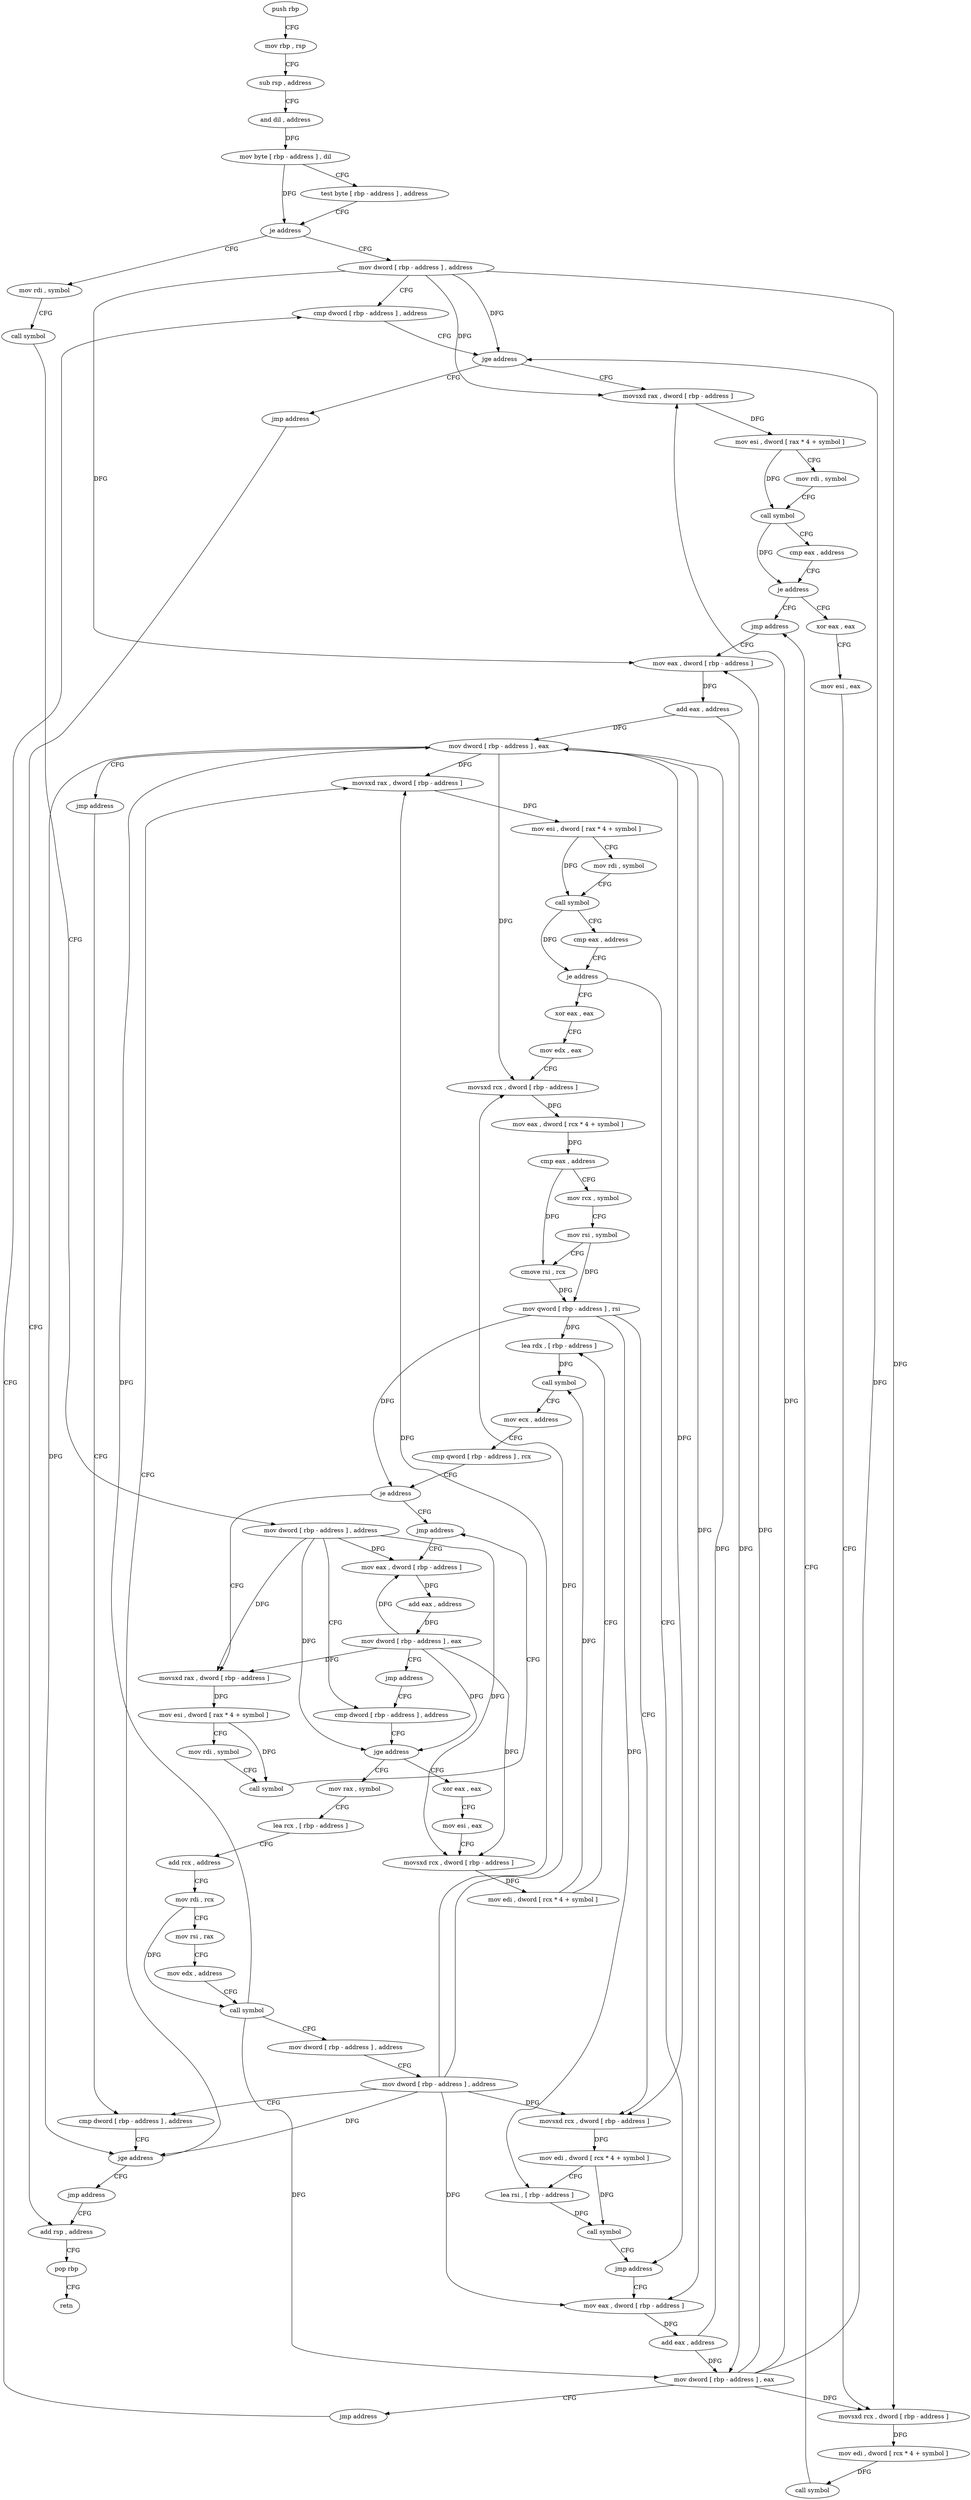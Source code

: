 digraph "func" {
"4225232" [label = "push rbp" ]
"4225233" [label = "mov rbp , rsp" ]
"4225236" [label = "sub rsp , address" ]
"4225243" [label = "and dil , address" ]
"4225247" [label = "mov byte [ rbp - address ] , dil" ]
"4225251" [label = "test byte [ rbp - address ] , address" ]
"4225255" [label = "je address" ]
"4225578" [label = "mov dword [ rbp - address ] , address" ]
"4225261" [label = "mov rdi , symbol" ]
"4225585" [label = "cmp dword [ rbp - address ] , address" ]
"4225271" [label = "call symbol" ]
"4225276" [label = "mov dword [ rbp - address ] , address" ]
"4225283" [label = "cmp dword [ rbp - address ] , address" ]
"4225669" [label = "jmp address" ]
"4225674" [label = "add rsp , address" ]
"4225595" [label = "movsxd rax , dword [ rbp - address ]" ]
"4225599" [label = "mov esi , dword [ rax * 4 + symbol ]" ]
"4225606" [label = "mov rdi , symbol" ]
"4225616" [label = "call symbol" ]
"4225621" [label = "cmp eax , address" ]
"4225624" [label = "je address" ]
"4225650" [label = "jmp address" ]
"4225630" [label = "xor eax , eax" ]
"4225383" [label = "mov rax , symbol" ]
"4225393" [label = "lea rcx , [ rbp - address ]" ]
"4225400" [label = "add rcx , address" ]
"4225407" [label = "mov rdi , rcx" ]
"4225410" [label = "mov rsi , rax" ]
"4225413" [label = "mov edx , address" ]
"4225418" [label = "call symbol" ]
"4225423" [label = "mov dword [ rbp - address ] , address" ]
"4225430" [label = "mov dword [ rbp - address ] , address" ]
"4225437" [label = "cmp dword [ rbp - address ] , address" ]
"4225293" [label = "xor eax , eax" ]
"4225295" [label = "mov esi , eax" ]
"4225297" [label = "movsxd rcx , dword [ rbp - address ]" ]
"4225301" [label = "mov edi , dword [ rcx * 4 + symbol ]" ]
"4225308" [label = "lea rdx , [ rbp - address ]" ]
"4225315" [label = "call symbol" ]
"4225320" [label = "mov ecx , address" ]
"4225325" [label = "cmp qword [ rbp - address ] , rcx" ]
"4225332" [label = "je address" ]
"4225364" [label = "jmp address" ]
"4225338" [label = "movsxd rax , dword [ rbp - address ]" ]
"4225681" [label = "pop rbp" ]
"4225682" [label = "retn" ]
"4225655" [label = "mov eax , dword [ rbp - address ]" ]
"4225632" [label = "mov esi , eax" ]
"4225634" [label = "movsxd rcx , dword [ rbp - address ]" ]
"4225638" [label = "mov edi , dword [ rcx * 4 + symbol ]" ]
"4225645" [label = "call symbol" ]
"4225573" [label = "jmp address" ]
"4225447" [label = "movsxd rax , dword [ rbp - address ]" ]
"4225451" [label = "mov esi , dword [ rax * 4 + symbol ]" ]
"4225458" [label = "mov rdi , symbol" ]
"4225468" [label = "call symbol" ]
"4225473" [label = "cmp eax , address" ]
"4225476" [label = "je address" ]
"4225554" [label = "jmp address" ]
"4225482" [label = "xor eax , eax" ]
"4225369" [label = "mov eax , dword [ rbp - address ]" ]
"4225342" [label = "mov esi , dword [ rax * 4 + symbol ]" ]
"4225349" [label = "mov rdi , symbol" ]
"4225359" [label = "call symbol" ]
"4225658" [label = "add eax , address" ]
"4225661" [label = "mov dword [ rbp - address ] , eax" ]
"4225664" [label = "jmp address" ]
"4225559" [label = "mov eax , dword [ rbp - address ]" ]
"4225484" [label = "mov edx , eax" ]
"4225486" [label = "movsxd rcx , dword [ rbp - address ]" ]
"4225490" [label = "mov eax , dword [ rcx * 4 + symbol ]" ]
"4225497" [label = "cmp eax , address" ]
"4225500" [label = "mov rcx , symbol" ]
"4225510" [label = "mov rsi , symbol" ]
"4225520" [label = "cmove rsi , rcx" ]
"4225524" [label = "mov qword [ rbp - address ] , rsi" ]
"4225531" [label = "movsxd rcx , dword [ rbp - address ]" ]
"4225535" [label = "mov edi , dword [ rcx * 4 + symbol ]" ]
"4225542" [label = "lea rsi , [ rbp - address ]" ]
"4225549" [label = "call symbol" ]
"4225372" [label = "add eax , address" ]
"4225375" [label = "mov dword [ rbp - address ] , eax" ]
"4225378" [label = "jmp address" ]
"4225589" [label = "jge address" ]
"4225562" [label = "add eax , address" ]
"4225565" [label = "mov dword [ rbp - address ] , eax" ]
"4225568" [label = "jmp address" ]
"4225287" [label = "jge address" ]
"4225441" [label = "jge address" ]
"4225232" -> "4225233" [ label = "CFG" ]
"4225233" -> "4225236" [ label = "CFG" ]
"4225236" -> "4225243" [ label = "CFG" ]
"4225243" -> "4225247" [ label = "DFG" ]
"4225247" -> "4225251" [ label = "CFG" ]
"4225247" -> "4225255" [ label = "DFG" ]
"4225251" -> "4225255" [ label = "CFG" ]
"4225255" -> "4225578" [ label = "CFG" ]
"4225255" -> "4225261" [ label = "CFG" ]
"4225578" -> "4225585" [ label = "CFG" ]
"4225578" -> "4225589" [ label = "DFG" ]
"4225578" -> "4225595" [ label = "DFG" ]
"4225578" -> "4225634" [ label = "DFG" ]
"4225578" -> "4225655" [ label = "DFG" ]
"4225261" -> "4225271" [ label = "CFG" ]
"4225585" -> "4225589" [ label = "CFG" ]
"4225271" -> "4225276" [ label = "CFG" ]
"4225276" -> "4225283" [ label = "CFG" ]
"4225276" -> "4225287" [ label = "DFG" ]
"4225276" -> "4225297" [ label = "DFG" ]
"4225276" -> "4225338" [ label = "DFG" ]
"4225276" -> "4225369" [ label = "DFG" ]
"4225283" -> "4225287" [ label = "CFG" ]
"4225669" -> "4225674" [ label = "CFG" ]
"4225674" -> "4225681" [ label = "CFG" ]
"4225595" -> "4225599" [ label = "DFG" ]
"4225599" -> "4225606" [ label = "CFG" ]
"4225599" -> "4225616" [ label = "DFG" ]
"4225606" -> "4225616" [ label = "CFG" ]
"4225616" -> "4225621" [ label = "CFG" ]
"4225616" -> "4225624" [ label = "DFG" ]
"4225621" -> "4225624" [ label = "CFG" ]
"4225624" -> "4225650" [ label = "CFG" ]
"4225624" -> "4225630" [ label = "CFG" ]
"4225650" -> "4225655" [ label = "CFG" ]
"4225630" -> "4225632" [ label = "CFG" ]
"4225383" -> "4225393" [ label = "CFG" ]
"4225393" -> "4225400" [ label = "CFG" ]
"4225400" -> "4225407" [ label = "CFG" ]
"4225407" -> "4225410" [ label = "CFG" ]
"4225407" -> "4225418" [ label = "DFG" ]
"4225410" -> "4225413" [ label = "CFG" ]
"4225413" -> "4225418" [ label = "CFG" ]
"4225418" -> "4225423" [ label = "CFG" ]
"4225418" -> "4225661" [ label = "DFG" ]
"4225418" -> "4225565" [ label = "DFG" ]
"4225423" -> "4225430" [ label = "CFG" ]
"4225430" -> "4225437" [ label = "CFG" ]
"4225430" -> "4225441" [ label = "DFG" ]
"4225430" -> "4225447" [ label = "DFG" ]
"4225430" -> "4225486" [ label = "DFG" ]
"4225430" -> "4225559" [ label = "DFG" ]
"4225430" -> "4225531" [ label = "DFG" ]
"4225437" -> "4225441" [ label = "CFG" ]
"4225293" -> "4225295" [ label = "CFG" ]
"4225295" -> "4225297" [ label = "CFG" ]
"4225297" -> "4225301" [ label = "DFG" ]
"4225301" -> "4225308" [ label = "CFG" ]
"4225301" -> "4225315" [ label = "DFG" ]
"4225308" -> "4225315" [ label = "DFG" ]
"4225315" -> "4225320" [ label = "CFG" ]
"4225320" -> "4225325" [ label = "CFG" ]
"4225325" -> "4225332" [ label = "CFG" ]
"4225332" -> "4225364" [ label = "CFG" ]
"4225332" -> "4225338" [ label = "CFG" ]
"4225364" -> "4225369" [ label = "CFG" ]
"4225338" -> "4225342" [ label = "DFG" ]
"4225681" -> "4225682" [ label = "CFG" ]
"4225655" -> "4225658" [ label = "DFG" ]
"4225632" -> "4225634" [ label = "CFG" ]
"4225634" -> "4225638" [ label = "DFG" ]
"4225638" -> "4225645" [ label = "DFG" ]
"4225645" -> "4225650" [ label = "CFG" ]
"4225573" -> "4225674" [ label = "CFG" ]
"4225447" -> "4225451" [ label = "DFG" ]
"4225451" -> "4225458" [ label = "CFG" ]
"4225451" -> "4225468" [ label = "DFG" ]
"4225458" -> "4225468" [ label = "CFG" ]
"4225468" -> "4225473" [ label = "CFG" ]
"4225468" -> "4225476" [ label = "DFG" ]
"4225473" -> "4225476" [ label = "CFG" ]
"4225476" -> "4225554" [ label = "CFG" ]
"4225476" -> "4225482" [ label = "CFG" ]
"4225554" -> "4225559" [ label = "CFG" ]
"4225482" -> "4225484" [ label = "CFG" ]
"4225369" -> "4225372" [ label = "DFG" ]
"4225342" -> "4225349" [ label = "CFG" ]
"4225342" -> "4225359" [ label = "DFG" ]
"4225349" -> "4225359" [ label = "CFG" ]
"4225359" -> "4225364" [ label = "CFG" ]
"4225658" -> "4225661" [ label = "DFG" ]
"4225658" -> "4225565" [ label = "DFG" ]
"4225661" -> "4225664" [ label = "CFG" ]
"4225661" -> "4225589" [ label = "DFG" ]
"4225661" -> "4225595" [ label = "DFG" ]
"4225661" -> "4225634" [ label = "DFG" ]
"4225661" -> "4225655" [ label = "DFG" ]
"4225664" -> "4225585" [ label = "CFG" ]
"4225559" -> "4225562" [ label = "DFG" ]
"4225484" -> "4225486" [ label = "CFG" ]
"4225486" -> "4225490" [ label = "DFG" ]
"4225490" -> "4225497" [ label = "DFG" ]
"4225497" -> "4225500" [ label = "CFG" ]
"4225497" -> "4225520" [ label = "DFG" ]
"4225500" -> "4225510" [ label = "CFG" ]
"4225510" -> "4225520" [ label = "CFG" ]
"4225510" -> "4225524" [ label = "DFG" ]
"4225520" -> "4225524" [ label = "DFG" ]
"4225524" -> "4225531" [ label = "CFG" ]
"4225524" -> "4225308" [ label = "DFG" ]
"4225524" -> "4225332" [ label = "DFG" ]
"4225524" -> "4225542" [ label = "DFG" ]
"4225531" -> "4225535" [ label = "DFG" ]
"4225535" -> "4225542" [ label = "CFG" ]
"4225535" -> "4225549" [ label = "DFG" ]
"4225542" -> "4225549" [ label = "DFG" ]
"4225549" -> "4225554" [ label = "CFG" ]
"4225372" -> "4225375" [ label = "DFG" ]
"4225375" -> "4225378" [ label = "CFG" ]
"4225375" -> "4225287" [ label = "DFG" ]
"4225375" -> "4225297" [ label = "DFG" ]
"4225375" -> "4225338" [ label = "DFG" ]
"4225375" -> "4225369" [ label = "DFG" ]
"4225378" -> "4225283" [ label = "CFG" ]
"4225589" -> "4225669" [ label = "CFG" ]
"4225589" -> "4225595" [ label = "CFG" ]
"4225562" -> "4225565" [ label = "DFG" ]
"4225562" -> "4225661" [ label = "DFG" ]
"4225565" -> "4225568" [ label = "CFG" ]
"4225565" -> "4225441" [ label = "DFG" ]
"4225565" -> "4225447" [ label = "DFG" ]
"4225565" -> "4225486" [ label = "DFG" ]
"4225565" -> "4225559" [ label = "DFG" ]
"4225565" -> "4225531" [ label = "DFG" ]
"4225568" -> "4225437" [ label = "CFG" ]
"4225287" -> "4225383" [ label = "CFG" ]
"4225287" -> "4225293" [ label = "CFG" ]
"4225441" -> "4225573" [ label = "CFG" ]
"4225441" -> "4225447" [ label = "CFG" ]
}

